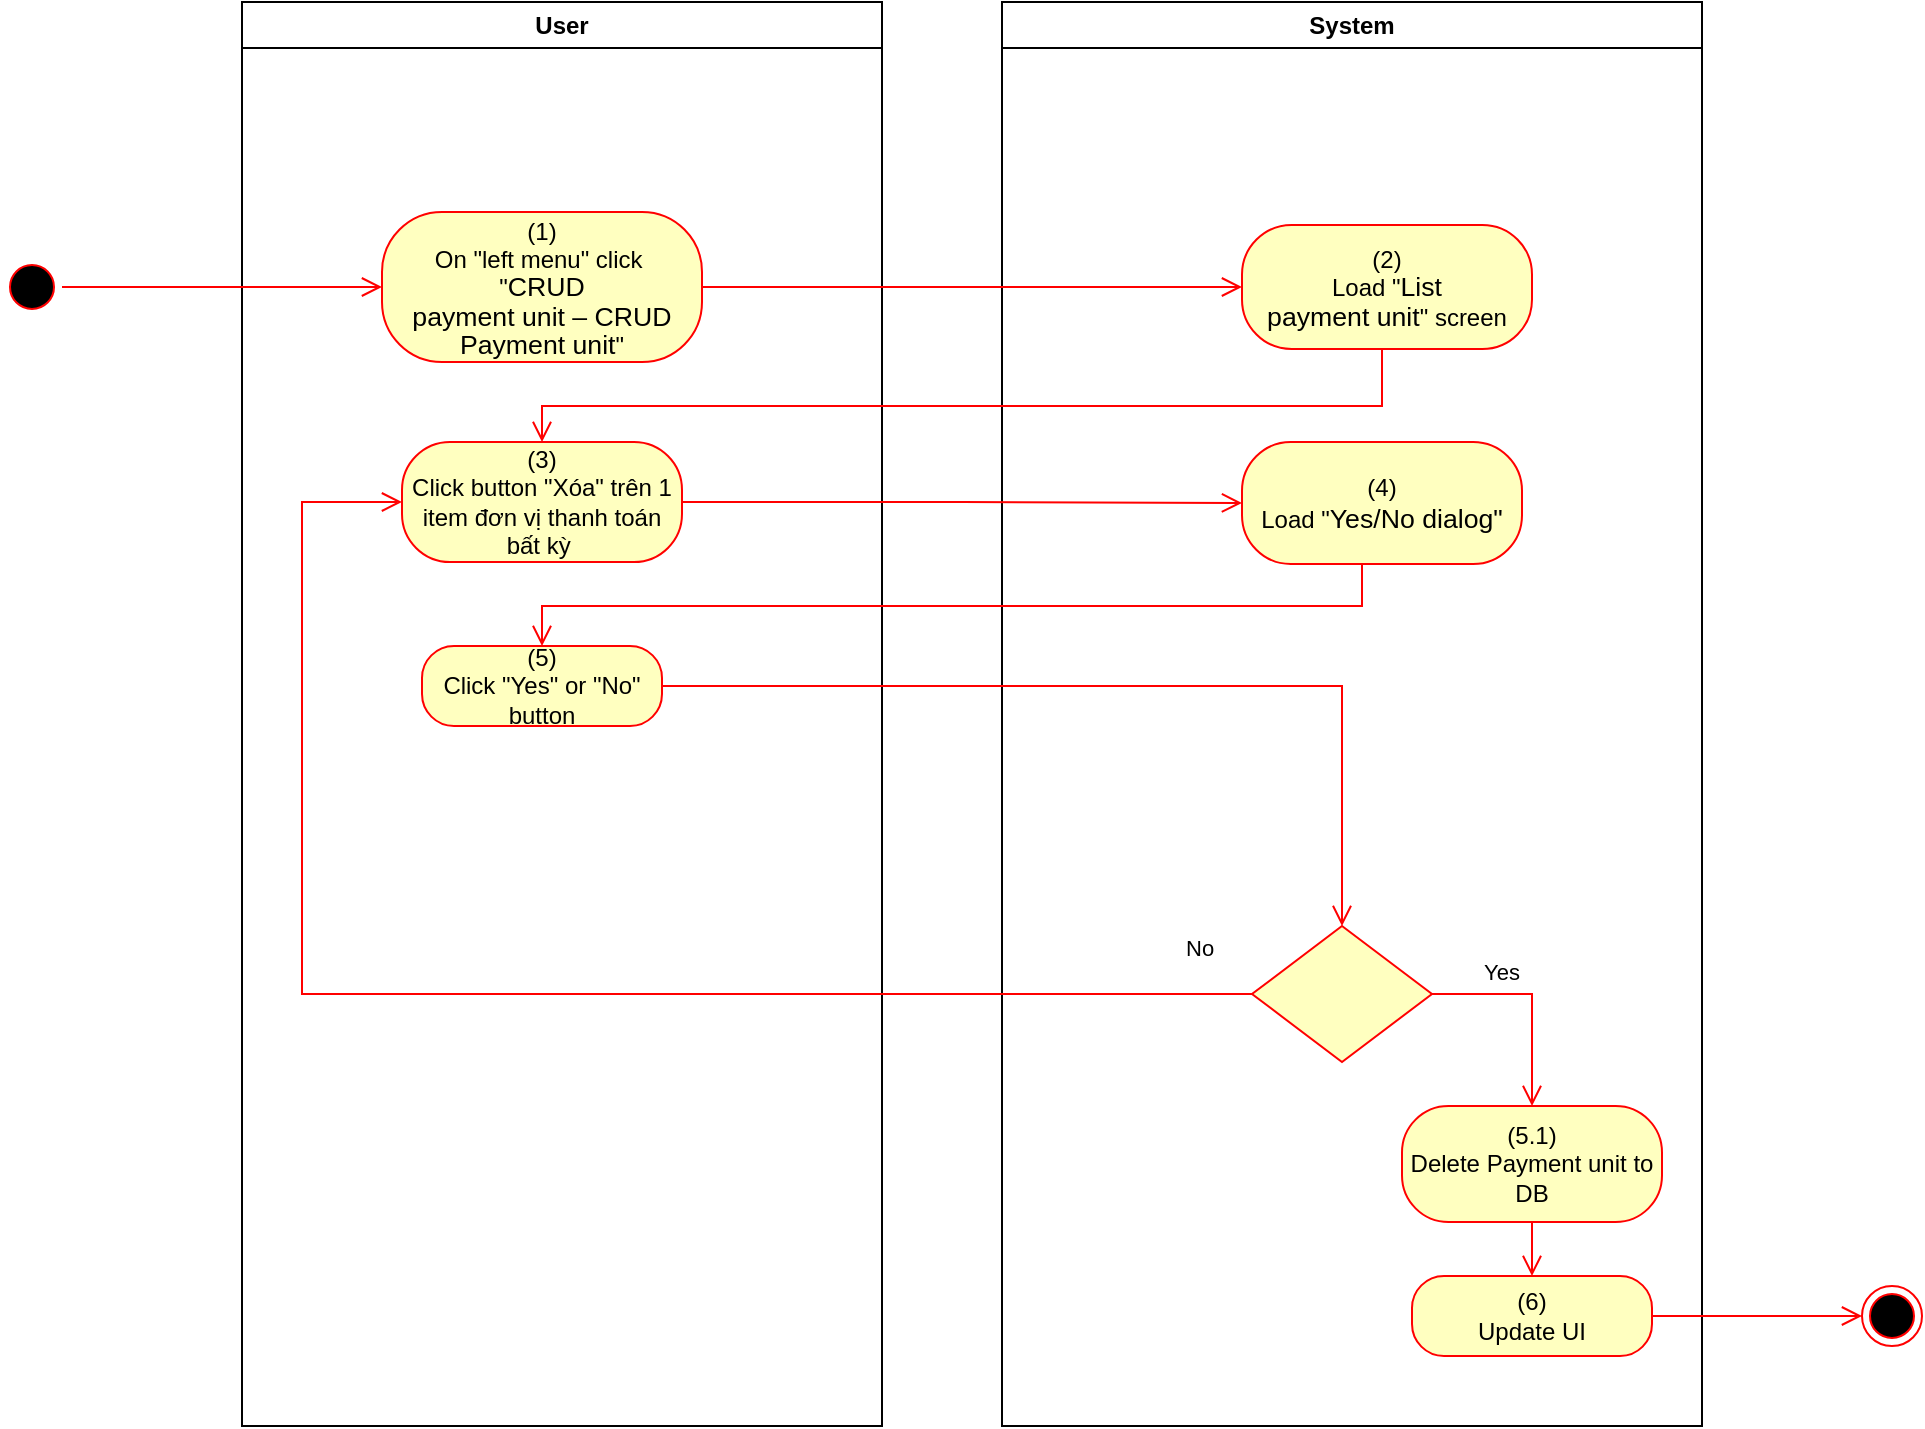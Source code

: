 <mxfile version="15.4.0" type="device"><diagram id="pHGbM7b5xGGngukzHMc7" name="Page-1"><mxGraphModel dx="1086" dy="806" grid="1" gridSize="10" guides="1" tooltips="1" connect="1" arrows="1" fold="1" page="1" pageScale="1" pageWidth="850" pageHeight="1100" math="0" shadow="0"><root><mxCell id="0"/><mxCell id="1" parent="0"/><mxCell id="wCmi565K0rfV6sA7pZlY-1" value="User" style="swimlane;whiteSpace=wrap" vertex="1" parent="1"><mxGeometry x="140" y="128" width="320" height="712" as="geometry"><mxRectangle x="120" y="128" width="60" height="23" as="alternateBounds"/></mxGeometry></mxCell><mxCell id="wCmi565K0rfV6sA7pZlY-2" value="(1)&lt;br style=&quot;padding: 0px ; margin: 0px&quot;&gt;On &quot;left menu&quot; click&amp;nbsp;&lt;br style=&quot;padding: 0px ; margin: 0px&quot;&gt;&quot;&lt;span lang=&quot;EN-GB&quot; style=&quot;font-size: 10pt ; line-height: 14.267px ; font-family: &amp;#34;arial&amp;#34; , sans-serif&quot;&gt;CRUD&lt;br&gt;payment unit – CRUD Payment unit&lt;/span&gt;&quot;" style="rounded=1;whiteSpace=wrap;html=1;arcSize=40;fontColor=#000000;fillColor=#ffffc0;strokeColor=#ff0000;" vertex="1" parent="wCmi565K0rfV6sA7pZlY-1"><mxGeometry x="70" y="105" width="160" height="75" as="geometry"/></mxCell><mxCell id="wCmi565K0rfV6sA7pZlY-3" value="(3)&lt;br&gt;Click button &quot;Xóa&quot; trên 1 item đơn vị thanh toán bất kỳ&amp;nbsp;" style="rounded=1;whiteSpace=wrap;html=1;arcSize=40;fontColor=#000000;fillColor=#ffffc0;strokeColor=#ff0000;" vertex="1" parent="wCmi565K0rfV6sA7pZlY-1"><mxGeometry x="80" y="220" width="140" height="60" as="geometry"/></mxCell><mxCell id="wCmi565K0rfV6sA7pZlY-4" value="(5)&lt;br&gt;Click &quot;Yes&quot; or &quot;No&quot; button" style="rounded=1;whiteSpace=wrap;html=1;arcSize=40;fontColor=#000000;fillColor=#ffffc0;strokeColor=#ff0000;" vertex="1" parent="wCmi565K0rfV6sA7pZlY-1"><mxGeometry x="90" y="322" width="120" height="40" as="geometry"/></mxCell><mxCell id="wCmi565K0rfV6sA7pZlY-5" value="System" style="swimlane;whiteSpace=wrap;startSize=23;" vertex="1" parent="1"><mxGeometry x="520" y="128" width="350" height="712" as="geometry"/></mxCell><mxCell id="wCmi565K0rfV6sA7pZlY-6" value="(2)&lt;br&gt;Load &quot;&lt;span lang=&quot;EN-GB&quot; style=&quot;font-size: 10pt ; line-height: 14.267px ; font-family: &amp;#34;arial&amp;#34; , sans-serif&quot;&gt;List&lt;br&gt;payment unit&lt;/span&gt;&quot; screen" style="rounded=1;whiteSpace=wrap;html=1;arcSize=40;fontColor=#000000;fillColor=#ffffc0;strokeColor=#ff0000;" vertex="1" parent="wCmi565K0rfV6sA7pZlY-5"><mxGeometry x="120" y="111.5" width="145" height="62" as="geometry"/></mxCell><mxCell id="wCmi565K0rfV6sA7pZlY-7" value="" style="rhombus;whiteSpace=wrap;html=1;fillColor=#ffffc0;strokeColor=#ff0000;" vertex="1" parent="wCmi565K0rfV6sA7pZlY-5"><mxGeometry x="125" y="462" width="90" height="68" as="geometry"/></mxCell><mxCell id="wCmi565K0rfV6sA7pZlY-8" value="Yes" style="edgeStyle=orthogonalEdgeStyle;html=1;align=left;verticalAlign=top;endArrow=open;endSize=8;strokeColor=#ff0000;rounded=0;exitX=1;exitY=0.5;exitDx=0;exitDy=0;" edge="1" parent="wCmi565K0rfV6sA7pZlY-5" source="wCmi565K0rfV6sA7pZlY-7" target="wCmi565K0rfV6sA7pZlY-9"><mxGeometry x="-0.549" y="24" relative="1" as="geometry"><mxPoint x="170" y="552" as="targetPoint"/><mxPoint as="offset"/></mxGeometry></mxCell><mxCell id="wCmi565K0rfV6sA7pZlY-9" value="(5.1)&lt;br&gt;Delete Payment unit to DB" style="rounded=1;whiteSpace=wrap;html=1;arcSize=40;fontColor=#000000;fillColor=#ffffc0;strokeColor=#ff0000;" vertex="1" parent="wCmi565K0rfV6sA7pZlY-5"><mxGeometry x="200" y="552" width="130" height="58" as="geometry"/></mxCell><mxCell id="wCmi565K0rfV6sA7pZlY-10" value="(6)&lt;br&gt;Update UI" style="rounded=1;whiteSpace=wrap;html=1;arcSize=40;fontColor=#000000;fillColor=#ffffc0;strokeColor=#ff0000;" vertex="1" parent="wCmi565K0rfV6sA7pZlY-5"><mxGeometry x="205" y="637" width="120" height="40" as="geometry"/></mxCell><mxCell id="wCmi565K0rfV6sA7pZlY-11" value="" style="edgeStyle=orthogonalEdgeStyle;html=1;verticalAlign=bottom;endArrow=open;endSize=8;strokeColor=#ff0000;rounded=0;exitX=0.5;exitY=1;exitDx=0;exitDy=0;entryX=0.5;entryY=0;entryDx=0;entryDy=0;" edge="1" parent="wCmi565K0rfV6sA7pZlY-5" source="wCmi565K0rfV6sA7pZlY-9" target="wCmi565K0rfV6sA7pZlY-10"><mxGeometry relative="1" as="geometry"><mxPoint x="170" y="642" as="targetPoint"/></mxGeometry></mxCell><mxCell id="wCmi565K0rfV6sA7pZlY-12" value="(4)&lt;br&gt;Load &quot;&lt;font face=&quot;arial, sans-serif&quot;&gt;&lt;span style=&quot;font-size: 13.333px&quot;&gt;Yes/No dialog&quot;&lt;/span&gt;&lt;/font&gt;" style="rounded=1;whiteSpace=wrap;html=1;arcSize=40;fontColor=#000000;fillColor=#ffffc0;strokeColor=#ff0000;" vertex="1" parent="wCmi565K0rfV6sA7pZlY-5"><mxGeometry x="120" y="220" width="140" height="61" as="geometry"/></mxCell><mxCell id="wCmi565K0rfV6sA7pZlY-13" value="" style="ellipse;html=1;shape=startState;fillColor=#000000;strokeColor=#ff0000;" vertex="1" parent="1"><mxGeometry x="20" y="255.5" width="30" height="30" as="geometry"/></mxCell><mxCell id="wCmi565K0rfV6sA7pZlY-14" value="" style="edgeStyle=orthogonalEdgeStyle;html=1;verticalAlign=bottom;endArrow=open;endSize=8;strokeColor=#ff0000;rounded=0;entryX=0;entryY=0.5;entryDx=0;entryDy=0;" edge="1" parent="1" source="wCmi565K0rfV6sA7pZlY-13" target="wCmi565K0rfV6sA7pZlY-2"><mxGeometry relative="1" as="geometry"><mxPoint x="200" y="253" as="targetPoint"/></mxGeometry></mxCell><mxCell id="wCmi565K0rfV6sA7pZlY-15" value="" style="edgeStyle=orthogonalEdgeStyle;html=1;verticalAlign=bottom;endArrow=open;endSize=8;strokeColor=#ff0000;rounded=0;entryX=0;entryY=0.5;entryDx=0;entryDy=0;" edge="1" parent="1" source="wCmi565K0rfV6sA7pZlY-2" target="wCmi565K0rfV6sA7pZlY-6"><mxGeometry relative="1" as="geometry"><mxPoint x="600" y="271" as="targetPoint"/></mxGeometry></mxCell><mxCell id="wCmi565K0rfV6sA7pZlY-16" value="" style="edgeStyle=orthogonalEdgeStyle;html=1;verticalAlign=bottom;endArrow=open;endSize=8;strokeColor=#ff0000;rounded=0;entryX=0.5;entryY=0;entryDx=0;entryDy=0;" edge="1" parent="1" source="wCmi565K0rfV6sA7pZlY-6" target="wCmi565K0rfV6sA7pZlY-3"><mxGeometry relative="1" as="geometry"><mxPoint x="685" y="350" as="targetPoint"/><Array as="points"><mxPoint x="710" y="330"/><mxPoint x="290" y="330"/></Array></mxGeometry></mxCell><mxCell id="wCmi565K0rfV6sA7pZlY-17" value="" style="ellipse;html=1;shape=endState;fillColor=#000000;strokeColor=#ff0000;" vertex="1" parent="1"><mxGeometry x="950" y="770" width="30" height="30" as="geometry"/></mxCell><mxCell id="wCmi565K0rfV6sA7pZlY-18" value="" style="edgeStyle=orthogonalEdgeStyle;html=1;verticalAlign=bottom;endArrow=open;endSize=8;strokeColor=#ff0000;rounded=0;exitX=1;exitY=0.5;exitDx=0;exitDy=0;entryX=0;entryY=0.5;entryDx=0;entryDy=0;" edge="1" parent="1" source="wCmi565K0rfV6sA7pZlY-10" target="wCmi565K0rfV6sA7pZlY-17"><mxGeometry relative="1" as="geometry"><mxPoint x="820" y="760" as="targetPoint"/><mxPoint x="820" y="700" as="sourcePoint"/></mxGeometry></mxCell><mxCell id="wCmi565K0rfV6sA7pZlY-19" value="" style="edgeStyle=orthogonalEdgeStyle;html=1;verticalAlign=bottom;endArrow=open;endSize=8;strokeColor=#ff0000;rounded=0;entryX=0;entryY=0.5;entryDx=0;entryDy=0;" edge="1" parent="1" source="wCmi565K0rfV6sA7pZlY-3" target="wCmi565K0rfV6sA7pZlY-12"><mxGeometry relative="1" as="geometry"><mxPoint x="280" y="463" as="targetPoint"/></mxGeometry></mxCell><mxCell id="wCmi565K0rfV6sA7pZlY-20" value="" style="edgeStyle=orthogonalEdgeStyle;html=1;verticalAlign=bottom;endArrow=open;endSize=8;strokeColor=#ff0000;rounded=0;entryX=0.5;entryY=0;entryDx=0;entryDy=0;" edge="1" parent="1" source="wCmi565K0rfV6sA7pZlY-12" target="wCmi565K0rfV6sA7pZlY-4"><mxGeometry relative="1" as="geometry"><mxPoint x="690" y="460" as="targetPoint"/><Array as="points"><mxPoint x="700" y="430"/><mxPoint x="290" y="430"/></Array></mxGeometry></mxCell><mxCell id="wCmi565K0rfV6sA7pZlY-21" value="" style="edgeStyle=orthogonalEdgeStyle;html=1;verticalAlign=bottom;endArrow=open;endSize=8;strokeColor=#ff0000;rounded=0;entryX=0.5;entryY=0;entryDx=0;entryDy=0;" edge="1" parent="1" source="wCmi565K0rfV6sA7pZlY-4" target="wCmi565K0rfV6sA7pZlY-7"><mxGeometry relative="1" as="geometry"><mxPoint x="700" y="550" as="targetPoint"/></mxGeometry></mxCell><mxCell id="wCmi565K0rfV6sA7pZlY-22" value="No" style="edgeStyle=orthogonalEdgeStyle;html=1;align=left;verticalAlign=bottom;endArrow=open;endSize=8;strokeColor=#ff0000;rounded=0;entryX=0;entryY=0.5;entryDx=0;entryDy=0;exitX=0;exitY=0.5;exitDx=0;exitDy=0;" edge="1" parent="1" source="wCmi565K0rfV6sA7pZlY-7" target="wCmi565K0rfV6sA7pZlY-3"><mxGeometry x="-0.909" y="-14" relative="1" as="geometry"><mxPoint x="590" y="680" as="targetPoint"/><Array as="points"><mxPoint x="170" y="624"/><mxPoint x="170" y="378"/></Array><mxPoint as="offset"/></mxGeometry></mxCell></root></mxGraphModel></diagram></mxfile>